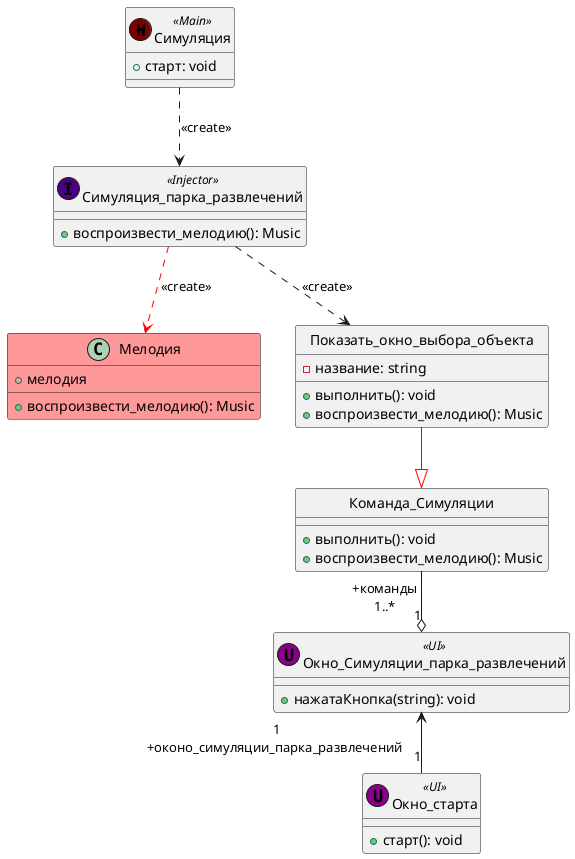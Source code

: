 @startuml
Симуляция ..> Симуляция_парка_развлечений: <<create>>
Симуляция_парка_развлечений .[#red].> Мелодия: <<create>>

class Симуляция_парка_развлечений << (I,Indigo) Injector >> {
+ воспроизвести_мелодию(): Music
}

class Показать_окно_выбора_объекта {
    - название: string
    + выполнить(): void
    + воспроизвести_мелодию(): Music
}

class Симуляция << (M,Maroon) Main >> {
+ старт: void
}

class Окно_старта << (U,DarkMagenta) UI>> {
    + старт(): void
}

class Команда_Симуляции {
    + выполнить(): void
    + воспроизвести_мелодию(): Music
}

class Окно_Симуляции_парка_развлечений << (U,DarkMagenta) UI>> {
    + нажатаКнопка(string): void
}

class Мелодия #ff9999 {
    + воспроизвести_мелодию(): Music
    + мелодия
}

hide Показать_окно_выбора_объекта circle
hide Команда_Симуляции circle

Симуляция_парка_развлечений ..> Показать_окно_выбора_объекта: <<create>>
Показать_окно_выбора_объекта -[#red]-|> Команда_Симуляции
Команда_Симуляции " +команды\n 1..*" --o "1" Окно_Симуляции_парка_развлечений
Окно_старта "1" -up->" 1\n+оконо_симуляции_парка_развлечений" Окно_Симуляции_парка_развлечений
@enduml